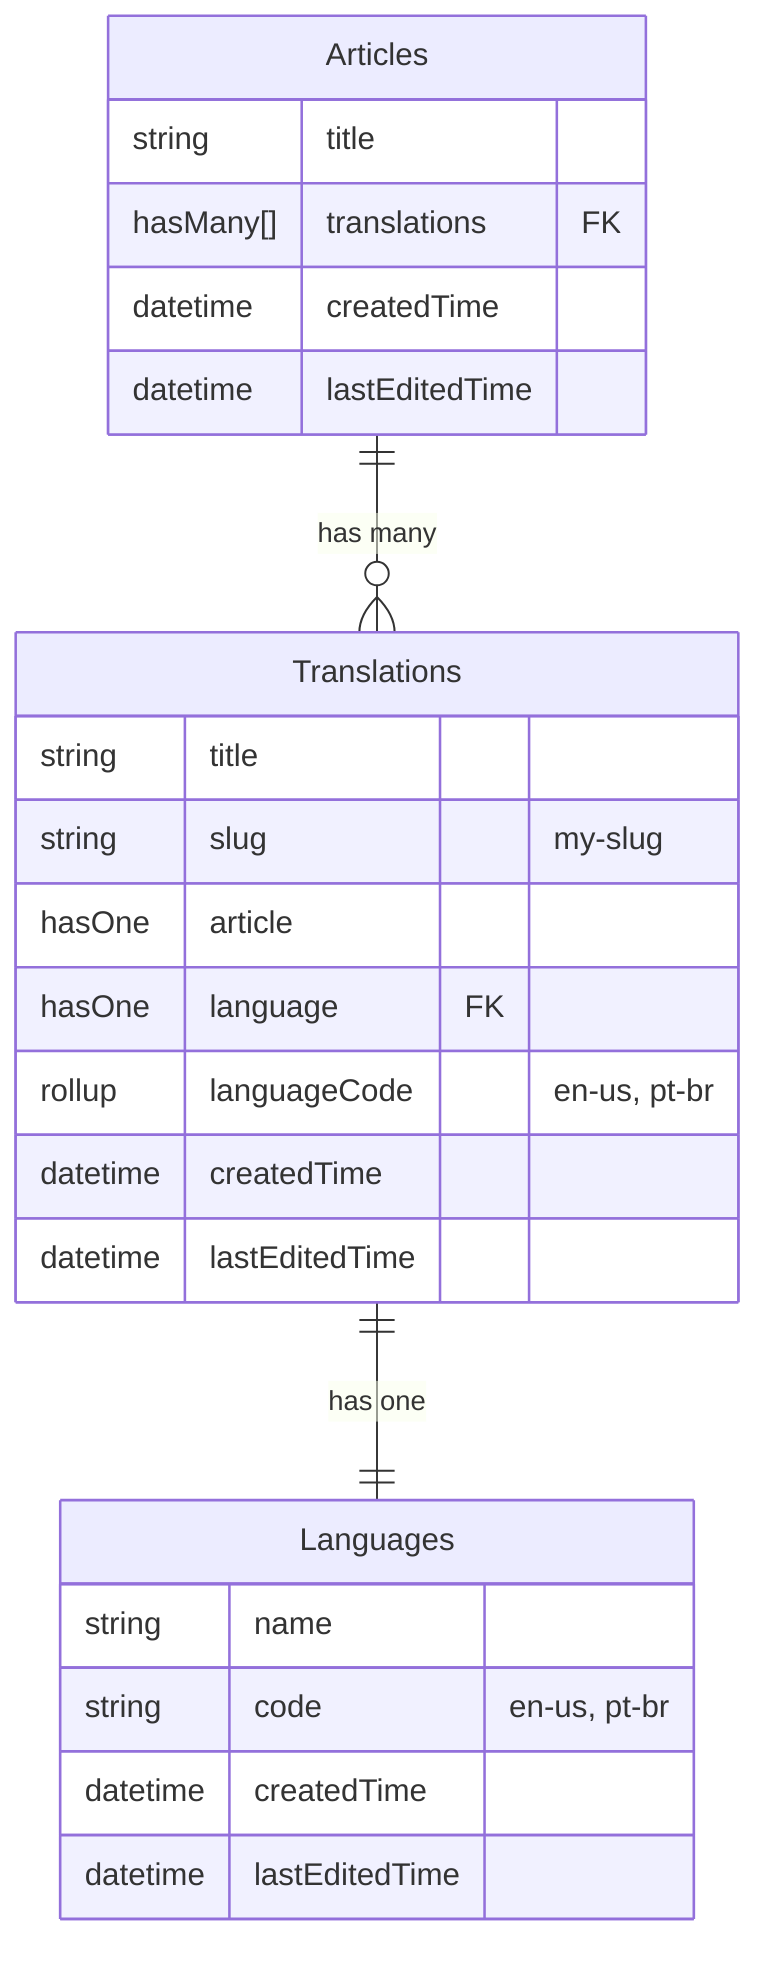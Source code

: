 erDiagram
    Articles {
        string title
        hasMany[] translations FK
        datetime createdTime
        datetime lastEditedTime
    }
    Translations {
        string title
        string slug "my-slug"
        hasOne article
        hasOne language FK
        rollup languageCode "en-us, pt-br"
        datetime createdTime
        datetime lastEditedTime
    }
    Languages {
        string name
        string code "en-us, pt-br"
        datetime createdTime
        datetime lastEditedTime
    }
    Articles 1 to 0+ Translations : "has many"
    Translations 1 to 1 Languages: "has one"